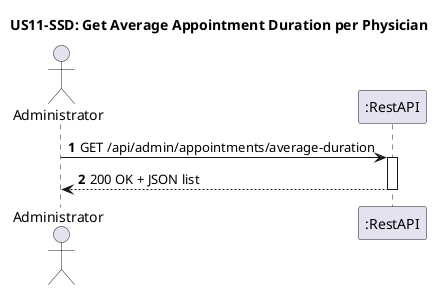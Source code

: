 @startuml
title US11-SSD: Get Average Appointment Duration per Physician

actor "Administrator" as Admin
participant ":RestAPI" as System

autonumber
autoactivate on

Admin -> System : GET /api/admin/appointments/average-duration
System --> Admin : 200 OK + JSON list

@enduml
